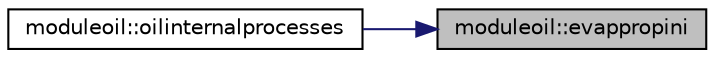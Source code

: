 digraph "moduleoil::evappropini"
{
 // LATEX_PDF_SIZE
  edge [fontname="Helvetica",fontsize="10",labelfontname="Helvetica",labelfontsize="10"];
  node [fontname="Helvetica",fontsize="10",shape=record];
  rankdir="RL";
  Node1 [label="moduleoil::evappropini",height=0.2,width=0.4,color="black", fillcolor="grey75", style="filled", fontcolor="black",tooltip=" "];
  Node1 -> Node2 [dir="back",color="midnightblue",fontsize="10",style="solid"];
  Node2 [label="moduleoil::oilinternalprocesses",height=0.2,width=0.4,color="black", fillcolor="white", style="filled",URL="$namespacemoduleoil.html#a4b104a789e2f264a4494966c5b9a47fd",tooltip=" "];
}
